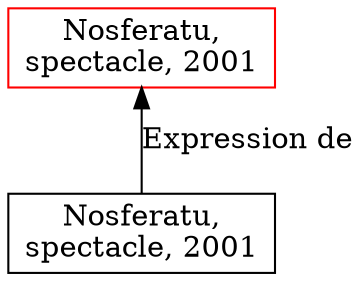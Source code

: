 // Notice UMLRM0147
digraph UMLRM0147 {
	node [align=left shape=rect]
	size="20,20"
	rankdir=BT
	UMLRM0147 [label="Nosferatu,
spectacle, 2001" color=red]
	UMLRM0148 [label="Nosferatu,
spectacle, 2001"]
	UMLRM0148 -> UMLRM0147 [label="Expression de"]
}
